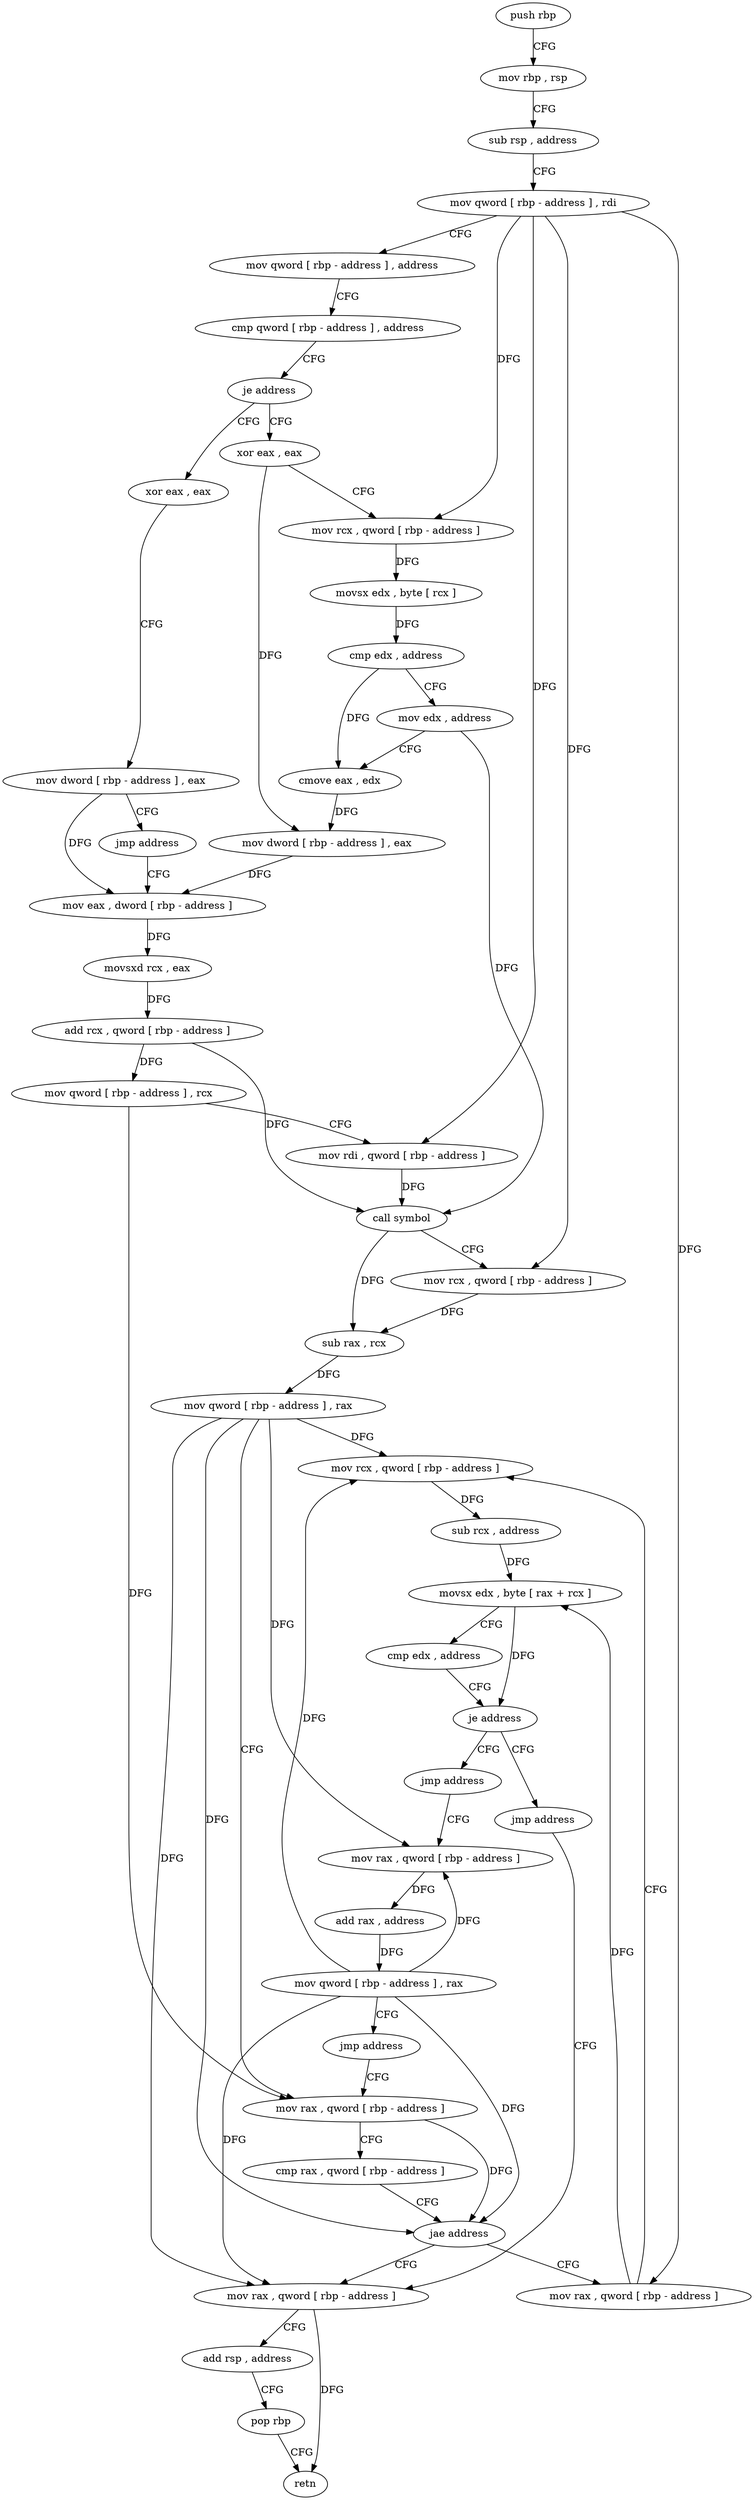 digraph "func" {
"219264" [label = "push rbp" ]
"219265" [label = "mov rbp , rsp" ]
"219268" [label = "sub rsp , address" ]
"219272" [label = "mov qword [ rbp - address ] , rdi" ]
"219276" [label = "mov qword [ rbp - address ] , address" ]
"219284" [label = "cmp qword [ rbp - address ] , address" ]
"219289" [label = "je address" ]
"219305" [label = "xor eax , eax" ]
"219295" [label = "xor eax , eax" ]
"219307" [label = "mov rcx , qword [ rbp - address ]" ]
"219311" [label = "movsx edx , byte [ rcx ]" ]
"219314" [label = "cmp edx , address" ]
"219317" [label = "mov edx , address" ]
"219322" [label = "cmove eax , edx" ]
"219325" [label = "mov dword [ rbp - address ] , eax" ]
"219328" [label = "mov eax , dword [ rbp - address ]" ]
"219297" [label = "mov dword [ rbp - address ] , eax" ]
"219300" [label = "jmp address" ]
"219433" [label = "mov rax , qword [ rbp - address ]" ]
"219437" [label = "add rsp , address" ]
"219441" [label = "pop rbp" ]
"219442" [label = "retn" ]
"219376" [label = "mov rax , qword [ rbp - address ]" ]
"219380" [label = "mov rcx , qword [ rbp - address ]" ]
"219384" [label = "sub rcx , address" ]
"219391" [label = "movsx edx , byte [ rax + rcx ]" ]
"219395" [label = "cmp edx , address" ]
"219398" [label = "je address" ]
"219409" [label = "jmp address" ]
"219404" [label = "jmp address" ]
"219331" [label = "movsxd rcx , eax" ]
"219334" [label = "add rcx , qword [ rbp - address ]" ]
"219338" [label = "mov qword [ rbp - address ] , rcx" ]
"219342" [label = "mov rdi , qword [ rbp - address ]" ]
"219346" [label = "call symbol" ]
"219351" [label = "mov rcx , qword [ rbp - address ]" ]
"219355" [label = "sub rax , rcx" ]
"219358" [label = "mov qword [ rbp - address ] , rax" ]
"219362" [label = "mov rax , qword [ rbp - address ]" ]
"219414" [label = "mov rax , qword [ rbp - address ]" ]
"219418" [label = "add rax , address" ]
"219424" [label = "mov qword [ rbp - address ] , rax" ]
"219428" [label = "jmp address" ]
"219366" [label = "cmp rax , qword [ rbp - address ]" ]
"219370" [label = "jae address" ]
"219264" -> "219265" [ label = "CFG" ]
"219265" -> "219268" [ label = "CFG" ]
"219268" -> "219272" [ label = "CFG" ]
"219272" -> "219276" [ label = "CFG" ]
"219272" -> "219307" [ label = "DFG" ]
"219272" -> "219342" [ label = "DFG" ]
"219272" -> "219351" [ label = "DFG" ]
"219272" -> "219376" [ label = "DFG" ]
"219276" -> "219284" [ label = "CFG" ]
"219284" -> "219289" [ label = "CFG" ]
"219289" -> "219305" [ label = "CFG" ]
"219289" -> "219295" [ label = "CFG" ]
"219305" -> "219307" [ label = "CFG" ]
"219305" -> "219325" [ label = "DFG" ]
"219295" -> "219297" [ label = "CFG" ]
"219307" -> "219311" [ label = "DFG" ]
"219311" -> "219314" [ label = "DFG" ]
"219314" -> "219317" [ label = "CFG" ]
"219314" -> "219322" [ label = "DFG" ]
"219317" -> "219322" [ label = "CFG" ]
"219317" -> "219346" [ label = "DFG" ]
"219322" -> "219325" [ label = "DFG" ]
"219325" -> "219328" [ label = "DFG" ]
"219328" -> "219331" [ label = "DFG" ]
"219297" -> "219300" [ label = "CFG" ]
"219297" -> "219328" [ label = "DFG" ]
"219300" -> "219328" [ label = "CFG" ]
"219433" -> "219437" [ label = "CFG" ]
"219433" -> "219442" [ label = "DFG" ]
"219437" -> "219441" [ label = "CFG" ]
"219441" -> "219442" [ label = "CFG" ]
"219376" -> "219380" [ label = "CFG" ]
"219376" -> "219391" [ label = "DFG" ]
"219380" -> "219384" [ label = "DFG" ]
"219384" -> "219391" [ label = "DFG" ]
"219391" -> "219395" [ label = "CFG" ]
"219391" -> "219398" [ label = "DFG" ]
"219395" -> "219398" [ label = "CFG" ]
"219398" -> "219409" [ label = "CFG" ]
"219398" -> "219404" [ label = "CFG" ]
"219409" -> "219414" [ label = "CFG" ]
"219404" -> "219433" [ label = "CFG" ]
"219331" -> "219334" [ label = "DFG" ]
"219334" -> "219338" [ label = "DFG" ]
"219334" -> "219346" [ label = "DFG" ]
"219338" -> "219342" [ label = "CFG" ]
"219338" -> "219362" [ label = "DFG" ]
"219342" -> "219346" [ label = "DFG" ]
"219346" -> "219351" [ label = "CFG" ]
"219346" -> "219355" [ label = "DFG" ]
"219351" -> "219355" [ label = "DFG" ]
"219355" -> "219358" [ label = "DFG" ]
"219358" -> "219362" [ label = "CFG" ]
"219358" -> "219370" [ label = "DFG" ]
"219358" -> "219433" [ label = "DFG" ]
"219358" -> "219380" [ label = "DFG" ]
"219358" -> "219414" [ label = "DFG" ]
"219362" -> "219366" [ label = "CFG" ]
"219362" -> "219370" [ label = "DFG" ]
"219414" -> "219418" [ label = "DFG" ]
"219418" -> "219424" [ label = "DFG" ]
"219424" -> "219428" [ label = "CFG" ]
"219424" -> "219370" [ label = "DFG" ]
"219424" -> "219433" [ label = "DFG" ]
"219424" -> "219380" [ label = "DFG" ]
"219424" -> "219414" [ label = "DFG" ]
"219428" -> "219362" [ label = "CFG" ]
"219366" -> "219370" [ label = "CFG" ]
"219370" -> "219433" [ label = "CFG" ]
"219370" -> "219376" [ label = "CFG" ]
}
